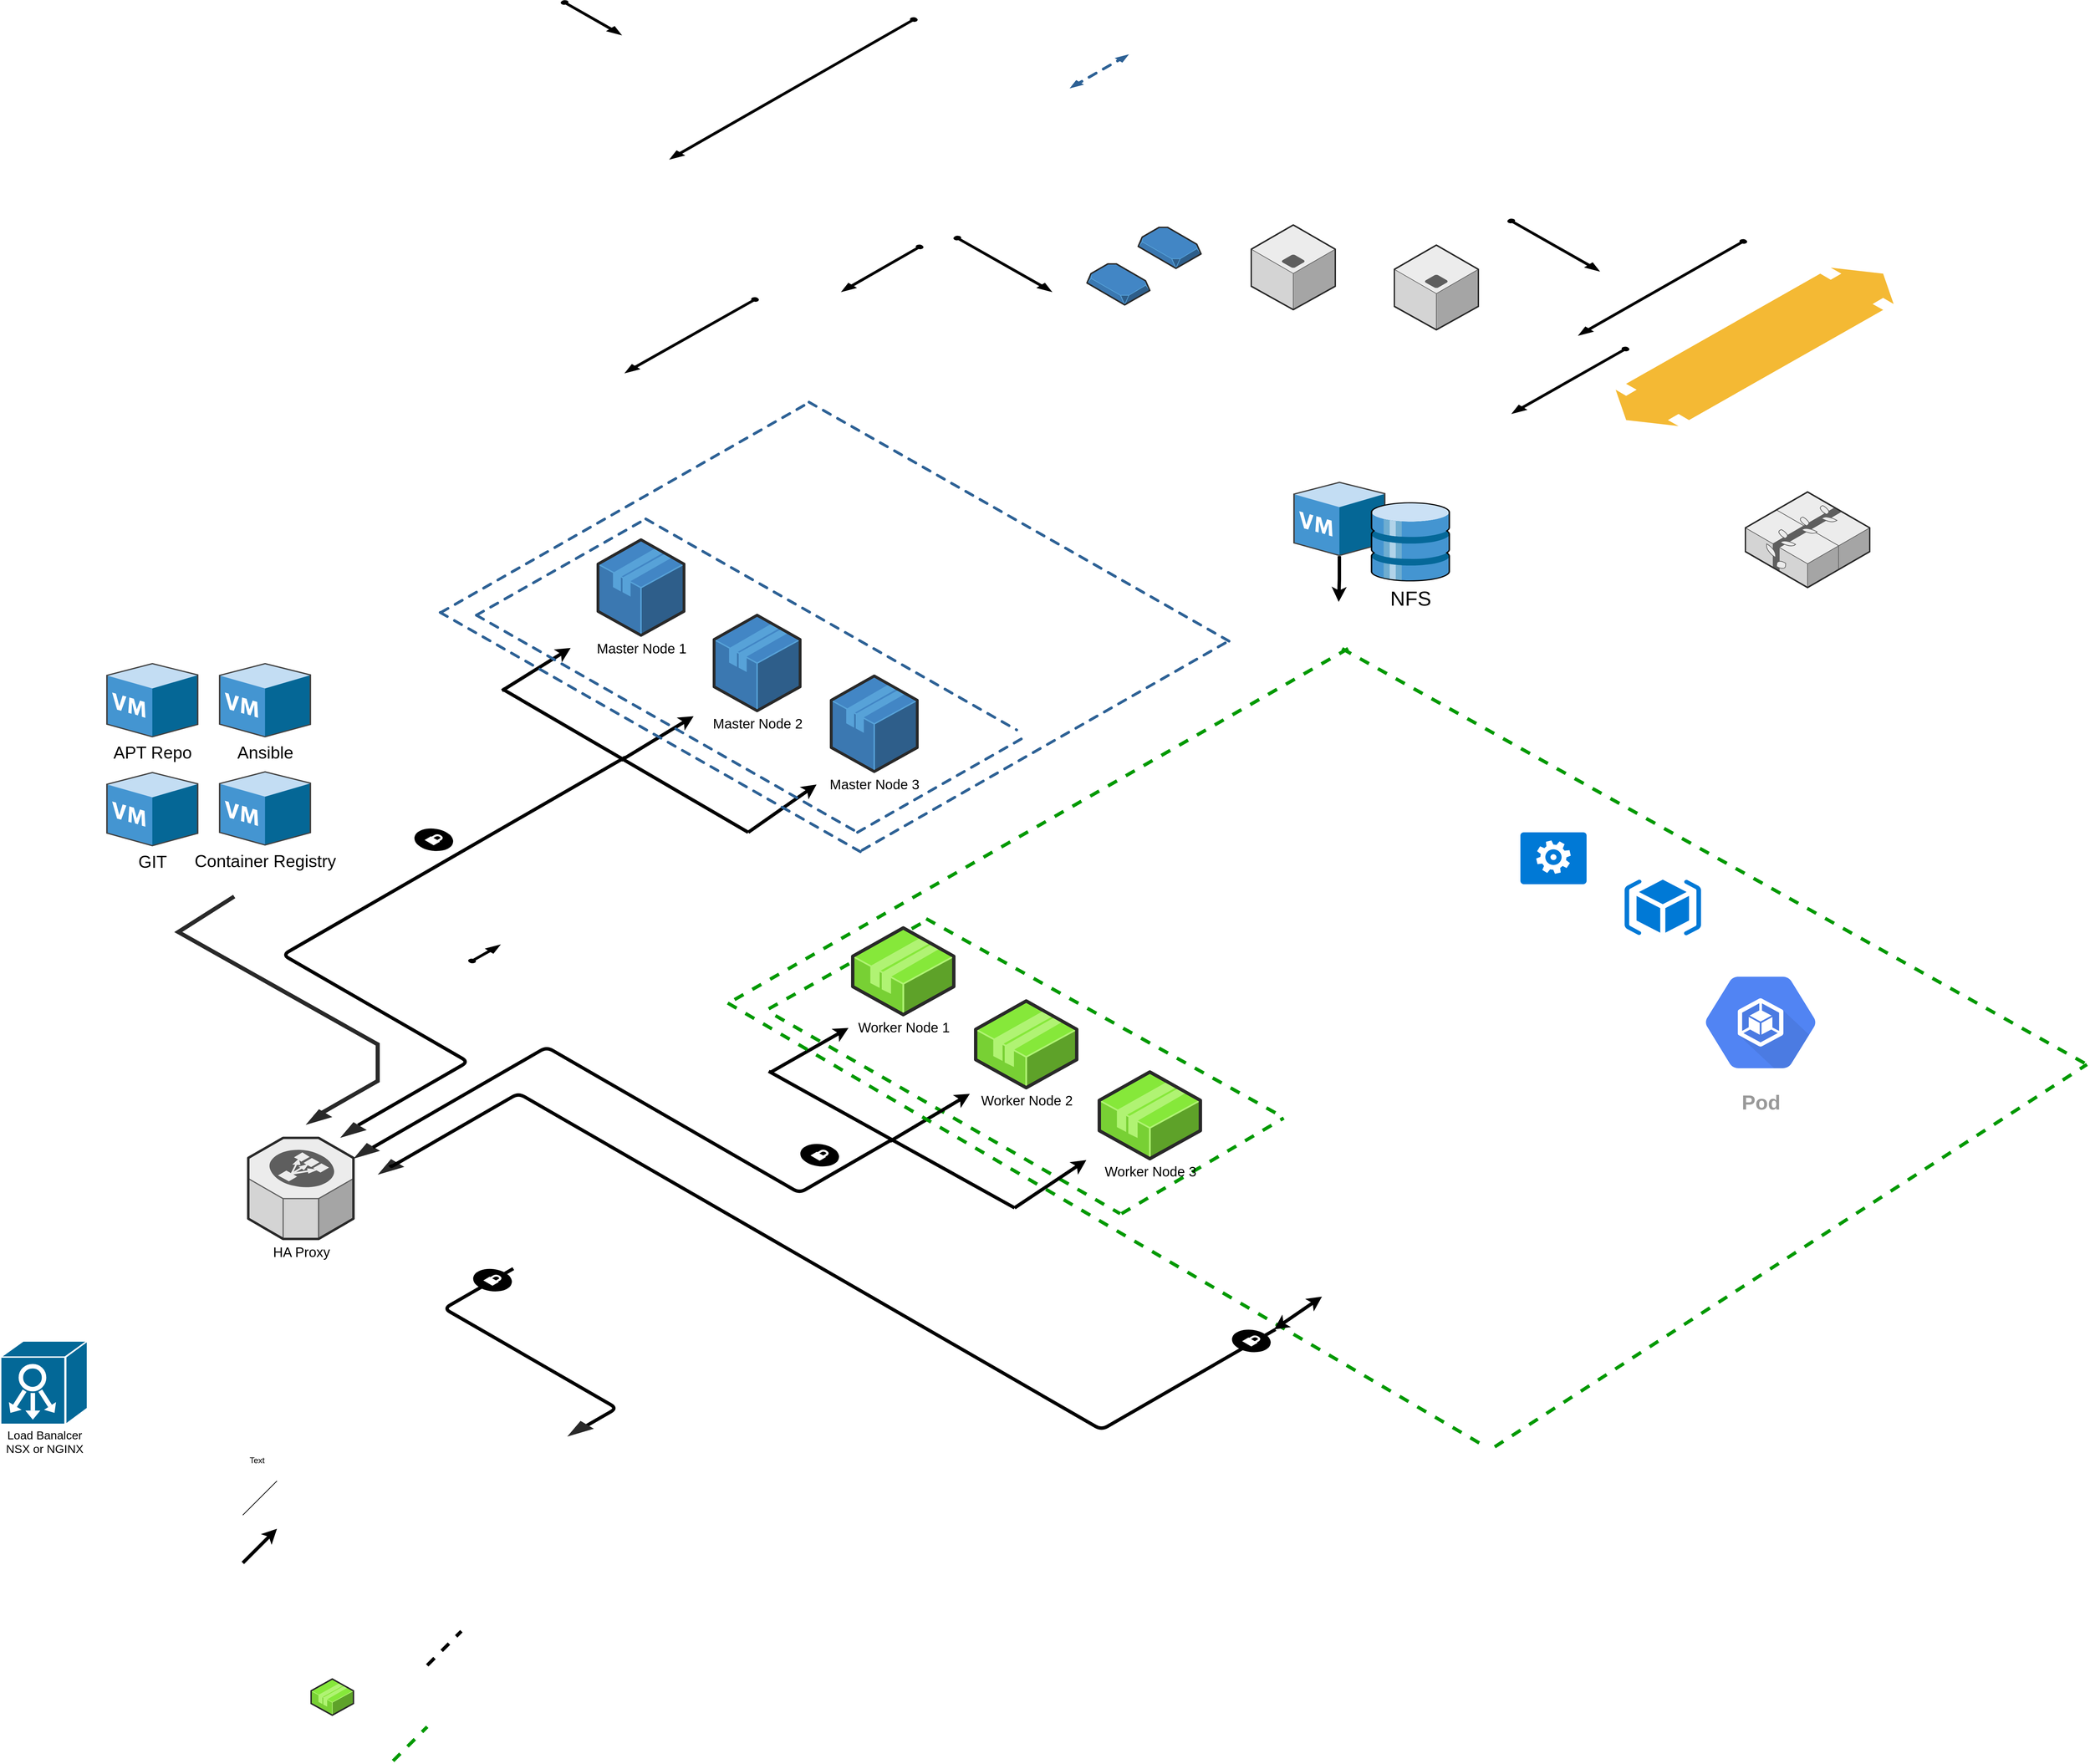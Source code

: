 <mxfile version="11.1.4" type="github"><diagram name="Page-1" id="aaaa8250-4180-3840-79b5-4cada1eebb92"><mxGraphModel dx="3049" dy="1971" grid="1" gridSize="10" guides="1" tooltips="1" connect="1" arrows="1" fold="1" page="1" pageScale="1" pageWidth="850" pageHeight="1100" background="#ffffff" math="0" shadow="0"><root><mxCell id="0"/><mxCell id="1" parent="0"/><mxCell id="d5ac148becb70bc-7" value="" style="verticalLabelPosition=bottom;html=1;verticalAlign=top;strokeWidth=1;dashed=0;shape=mxgraph.aws3d.flatDoubleEdge;fillColor=#000000;aspect=fixed;rounded=1;shadow=0;comic=0;fontFamily=Verdana;fontSize=12;fontColor=#000000;flipV=1;" parent="1" vertex="1"><mxGeometry x="2614.5" y="436" width="407" height="232" as="geometry"/></mxCell><mxCell id="1a8abee3a6cfdf20-3" value="" style="edgeStyle=isometricEdgeStyle;endArrow=none;html=1;labelBackgroundColor=none;strokeColor=#000000;strokeWidth=5;fontFamily=Verdana;fontSize=12;fontColor=#000000;exitX=0.672;exitY=0.801;exitDx=0;exitDy=0;exitPerimeter=0;" parent="1" edge="1" source="1a8abee3a6cfdf20-25"><mxGeometry width="50" height="100" relative="1" as="geometry"><mxPoint x="790" y="1670" as="sourcePoint"/><mxPoint x="1164.5" y="1153" as="targetPoint"/><Array as="points"><mxPoint x="816.5" y="1531"/></Array></mxGeometry></mxCell><mxCell id="1a8abee3a6cfdf20-6" value="HA Proxy" style="verticalLabelPosition=bottom;html=1;verticalAlign=top;strokeWidth=1;dashed=0;shape=mxgraph.aws3d.elasticLoadBalancing;fillColor=#ECECEC;strokeColor=#5E5E5E;aspect=fixed;rounded=1;shadow=0;comic=0;fontSize=20;fontColor=#000000;" parent="1" vertex="1"><mxGeometry x="612.5" y="1710.5" width="154" height="148" as="geometry"/></mxCell><mxCell id="1a8abee3a6cfdf20-14" value="" style="verticalLabelPosition=bottom;html=1;verticalAlign=top;strokeWidth=1;dashed=0;shape=mxgraph.aws3d.snapshot;fillColor=#4286c5;strokeColor=#57A2D8;aspect=fixed;rounded=1;shadow=0;comic=0;fontSize=12;fontColor=#000000;" parent="1" vertex="1"><mxGeometry x="1915.5" y="377" width="92" height="60" as="geometry"/></mxCell><mxCell id="1a8abee3a6cfdf20-17" value="" style="verticalLabelPosition=bottom;html=1;verticalAlign=top;strokeWidth=1;dashed=0;shape=mxgraph.aws3d.application_server;fillColor=#ECECEC;strokeColor=#5E5E5E;aspect=fixed;rounded=1;shadow=0;comic=0;fontSize=12;fontColor=#000000;" parent="1" vertex="1"><mxGeometry x="2290.5" y="403" width="123" height="124" as="geometry"/></mxCell><mxCell id="1a8abee3a6cfdf20-18" value="" style="verticalLabelPosition=bottom;html=1;verticalAlign=top;strokeWidth=1;dashed=0;shape=mxgraph.aws3d.application_server;fillColor=#ECECEC;strokeColor=#5E5E5E;aspect=fixed;rounded=1;shadow=0;comic=0;fontSize=12;fontColor=#000000;" parent="1" vertex="1"><mxGeometry x="2081" y="373.5" width="123" height="124" as="geometry"/></mxCell><mxCell id="1a8abee3a6cfdf20-19" value="" style="verticalLabelPosition=bottom;html=1;verticalAlign=top;strokeWidth=1;dashed=0;shape=mxgraph.aws3d.elasticBeanstalk;fillColor=#ECECEC;strokeColor=#5E5E5E;aspect=fixed;rounded=1;shadow=0;comic=0;fontSize=12;fontColor=#000000;" parent="1" vertex="1"><mxGeometry x="2804.5" y="764.5" width="182" height="140" as="geometry"/></mxCell><mxCell id="1a8abee3a6cfdf20-25" value="" style="verticalLabelPosition=bottom;html=1;verticalAlign=top;strokeWidth=1;dashed=0;shape=mxgraph.aws3d.arrowhead;aspect=fixed;rounded=1;shadow=0;comic=0;fillColor=none;fontFamily=Verdana;fontSize=12;fontColor=#000000;flipV=1;" parent="1" vertex="1"><mxGeometry x="747" y="1687.5" width="39" height="23" as="geometry"/></mxCell><mxCell id="1a8abee3a6cfdf20-27" value="" style="verticalLabelPosition=bottom;html=1;verticalAlign=top;strokeWidth=1;dashed=0;shape=mxgraph.aws3d.arrowhead;aspect=fixed;rounded=1;shadow=0;comic=0;fillColor=none;fontFamily=Verdana;fontSize=12;fontColor=#000000;flipV=1;" parent="1" vertex="1"><mxGeometry x="766.5" y="1718" width="39" height="23" as="geometry"/></mxCell><mxCell id="1a8abee3a6cfdf20-1" value="" style="verticalLabelPosition=bottom;html=1;verticalAlign=top;strokeWidth=1;dashed=0;shape=mxgraph.aws3d.secureConnection;fillColor=#000000;strokeColor=#ffffff;aspect=fixed;rounded=1;shadow=0;comic=0;fontSize=12;fontColor=#000000;" parent="1" vertex="1"><mxGeometry x="855.5" y="1257" width="57.0" height="34" as="geometry"/></mxCell><mxCell id="1a8abee3a6cfdf20-30" value="" style="verticalLabelPosition=bottom;html=1;verticalAlign=top;strokeWidth=1;dashed=0;shape=mxgraph.aws3d.dashedEdgeDouble;fillColor=#000000;aspect=fixed;rounded=1;shadow=0;comic=0;fontFamily=Verdana;fontSize=12;fontColor=#000000;flipV=1;" parent="1" vertex="1"><mxGeometry x="1815" y="123.5" width="87" height="50" as="geometry"/></mxCell><mxCell id="1a8abee3a6cfdf20-33" value="" style="verticalLabelPosition=bottom;html=1;verticalAlign=top;strokeWidth=1;dashed=0;shape=mxgraph.aws3d.arrowSE;fillColor=#000000;aspect=fixed;rounded=1;shadow=0;comic=0;fontFamily=Verdana;fontSize=12;fontColor=#000000;" parent="1" vertex="1"><mxGeometry x="1070.5" y="45" width="88" height="50" as="geometry"/></mxCell><mxCell id="1a8abee3a6cfdf20-34" value="" style="verticalLabelPosition=bottom;html=1;verticalAlign=top;strokeWidth=1;dashed=0;shape=mxgraph.aws3d.arrowSW;fillColor=#000000;aspect=fixed;rounded=1;shadow=0;comic=0;fontFamily=Verdana;fontSize=12;fontColor=#000000;" parent="1" vertex="1"><mxGeometry x="1230" y="70" width="362" height="207" as="geometry"/></mxCell><mxCell id="1a8abee3a6cfdf20-36" value="" style="verticalLabelPosition=bottom;html=1;verticalAlign=top;strokeWidth=1;dashed=0;shape=mxgraph.aws3d.arrowSW;fillColor=#000000;aspect=fixed;rounded=1;shadow=0;comic=0;fontFamily=Verdana;fontSize=12;fontColor=#000000;" parent="1" vertex="1"><mxGeometry x="1164.5" y="480" width="195" height="110" as="geometry"/></mxCell><mxCell id="1a8abee3a6cfdf20-37" value="" style="verticalLabelPosition=bottom;html=1;verticalAlign=top;strokeWidth=1;dashed=0;shape=mxgraph.aws3d.arrowSW;fillColor=#000000;aspect=fixed;rounded=1;shadow=0;comic=0;fontFamily=Verdana;fontSize=12;fontColor=#000000;" parent="1" vertex="1"><mxGeometry x="1481.5" y="403" width="119" height="68" as="geometry"/></mxCell><mxCell id="d5ac148becb70bc-1" value="" style="verticalLabelPosition=bottom;html=1;verticalAlign=top;strokeWidth=1;dashed=0;shape=mxgraph.aws3d.arrowSE;fillColor=#000000;aspect=fixed;rounded=1;shadow=0;comic=0;fontFamily=Verdana;fontSize=12;fontColor=#000000;" parent="1" vertex="1"><mxGeometry x="1645.5" y="390" width="143" height="81" as="geometry"/></mxCell><mxCell id="d5ac148becb70bc-2" value="" style="verticalLabelPosition=bottom;html=1;verticalAlign=top;strokeWidth=1;dashed=0;shape=mxgraph.aws3d.snapshot;fillColor=#4286c5;strokeColor=#57A2D8;aspect=fixed;rounded=1;shadow=0;comic=0;fontFamily=Verdana;fontSize=12;fontColor=#000000;" parent="1" vertex="1"><mxGeometry x="1840.5" y="430.5" width="92" height="60" as="geometry"/></mxCell><mxCell id="d5ac148becb70bc-4" value="" style="verticalLabelPosition=bottom;html=1;verticalAlign=top;strokeWidth=1;dashed=0;shape=mxgraph.aws3d.arrowSW;fillColor=#000000;aspect=fixed;rounded=1;shadow=0;comic=0;fontFamily=Verdana;fontSize=12;fontColor=#000000;" parent="1" vertex="1"><mxGeometry x="2463" y="552.5" width="171" height="97" as="geometry"/></mxCell><mxCell id="d5ac148becb70bc-5" value="" style="verticalLabelPosition=bottom;html=1;verticalAlign=top;strokeWidth=1;dashed=0;shape=mxgraph.aws3d.arrowSE;fillColor=#000000;aspect=fixed;rounded=1;shadow=0;comic=0;fontFamily=Verdana;fontSize=12;fontColor=#000000;" parent="1" vertex="1"><mxGeometry x="2456.5" y="365" width="134" height="76" as="geometry"/></mxCell><mxCell id="d5ac148becb70bc-6" value="" style="verticalLabelPosition=bottom;html=1;verticalAlign=top;strokeWidth=1;dashed=0;shape=mxgraph.aws3d.arrowSW;fillColor=#000000;aspect=fixed;rounded=1;shadow=0;comic=0;fontFamily=Verdana;fontSize=12;fontColor=#000000;" parent="1" vertex="1"><mxGeometry x="2560.5" y="395" width="246" height="140" as="geometry"/></mxCell><mxCell id="1a8abee3a6cfdf20-2" value="" style="verticalLabelPosition=bottom;html=1;verticalAlign=top;strokeWidth=1;dashed=0;shape=mxgraph.aws3d.secureConnection;fillColor=#000000;strokeColor=#ffffff;aspect=fixed;rounded=1;shadow=0;comic=0;fontSize=12;fontColor=#000000;" parent="1" vertex="1"><mxGeometry x="1420.5" y="1719" width="57.0" height="34" as="geometry"/></mxCell><mxCell id="d5ac148becb70bc-14" value="" style="edgeStyle=isometricEdgeStyle;endArrow=none;html=1;labelBackgroundColor=none;strokeColor=#000000;strokeWidth=5;fontFamily=Verdana;fontSize=12;fontColor=#000000;" parent="1" edge="1" source="d5ac148becb70bc-15"><mxGeometry width="50" height="100" relative="1" as="geometry"><mxPoint x="820" y="1750" as="sourcePoint"/><mxPoint x="2116.5" y="1991" as="targetPoint"/><Array as="points"><mxPoint x="1416.5" y="1881"/></Array></mxGeometry></mxCell><mxCell id="d5ac148becb70bc-16" value="" style="verticalLabelPosition=bottom;html=1;verticalAlign=top;strokeWidth=1;dashed=0;shape=mxgraph.aws3d.secureConnection;fillColor=#000000;strokeColor=#ffffff;aspect=fixed;rounded=1;shadow=0;comic=0;fontSize=12;fontColor=#000000;" parent="1" vertex="1"><mxGeometry x="2052.5" y="1991" width="57.0" height="34" as="geometry"/></mxCell><mxCell id="8CBqGaAJdBWSKszYxXb3-1" value="Load Banalcer&lt;br style=&quot;font-size: 17px;&quot;&gt;NSX or NGINX" style="shape=mxgraph.cisco.controllers_and_modules.system_controller;html=1;pointerEvents=1;dashed=0;fillColor=#036897;strokeColor=#ffffff;strokeWidth=2;verticalLabelPosition=bottom;verticalAlign=top;align=center;outlineConnect=0;fontSize=17;" parent="1" vertex="1"><mxGeometry x="250" y="2008" width="127" height="122" as="geometry"/></mxCell><mxCell id="O3UroVjefQQ_stjNYlc5-1" value="" style="edgeStyle=isometricEdgeStyle;endArrow=none;html=1;labelBackgroundColor=none;strokeColor=#000000;strokeWidth=5;fontFamily=Verdana;fontSize=12;fontColor=#000000;" edge="1" parent="1"><mxGeometry width="50" height="100" relative="1" as="geometry"><mxPoint x="1090.5" y="2142" as="sourcePoint"/><mxPoint x="1000.5" y="1902" as="targetPoint"/><Array as="points"><mxPoint x="1040.5" y="2042"/></Array></mxGeometry></mxCell><mxCell id="O3UroVjefQQ_stjNYlc5-2" value="" style="verticalLabelPosition=bottom;html=1;verticalAlign=top;strokeWidth=1;dashed=0;shape=mxgraph.aws3d.arrowhead;aspect=fixed;rounded=1;shadow=0;comic=0;fillColor=none;fontFamily=Verdana;fontSize=12;fontColor=#000000;flipV=1;" vertex="1" parent="1"><mxGeometry x="1079.5" y="2125" width="39" height="23" as="geometry"/></mxCell><mxCell id="O3UroVjefQQ_stjNYlc5-3" value="" style="verticalLabelPosition=bottom;html=1;verticalAlign=top;strokeWidth=1;dashed=0;shape=mxgraph.aws3d.secureConnection;fillColor=#000000;strokeColor=#ffffff;aspect=fixed;rounded=1;shadow=0;comic=0;fontSize=12;fontColor=#000000;" vertex="1" parent="1"><mxGeometry x="941.5" y="1902" width="57.0" height="34" as="geometry"/></mxCell><mxCell id="O3UroVjefQQ_stjNYlc5-5" value="" style="verticalLabelPosition=bottom;html=1;verticalAlign=top;strokeWidth=1;align=center;outlineConnect=0;dashed=0;outlineConnect=0;shape=mxgraph.aws3d.arrowSW;fillColor=#000000;aspect=fixed;rotation=180;" vertex="1" parent="1"><mxGeometry x="935" y="1428" width="46" height="26" as="geometry"/></mxCell><mxCell id="O3UroVjefQQ_stjNYlc5-6" value="Text" style="text;html=1;resizable=0;autosize=1;align=center;verticalAlign=middle;points=[];fillColor=none;strokeColor=none;rounded=0;" vertex="1" parent="1"><mxGeometry x="604.5" y="2173" width="40" height="20" as="geometry"/></mxCell><mxCell id="O3UroVjefQQ_stjNYlc5-7" value="" style="endArrow=none;html=1;fontSize=20;" edge="1" parent="1"><mxGeometry width="50" height="50" relative="1" as="geometry"><mxPoint x="604.5" y="2263" as="sourcePoint"/><mxPoint x="654.5" y="2213" as="targetPoint"/></mxGeometry></mxCell><mxCell id="O3UroVjefQQ_stjNYlc5-8" value="" style="endArrow=none;html=1;fontSize=20;strokeWidth=5;" edge="1" parent="1"><mxGeometry width="50" height="50" relative="1" as="geometry"><mxPoint x="1344.5" y="1263" as="sourcePoint"/><mxPoint x="984.5" y="1053" as="targetPoint"/></mxGeometry></mxCell><mxCell id="8CBqGaAJdBWSKszYxXb3-2" value="Master Node 1" style="verticalLabelPosition=bottom;html=1;verticalAlign=top;strokeWidth=1;align=center;outlineConnect=0;dashed=0;outlineConnect=0;shape=mxgraph.aws3d.application;fillColor=#4286c5;strokeColor=#57A2D8;aspect=fixed;fontSize=20;" parent="1" vertex="1"><mxGeometry x="1124.5" y="834.5" width="126" height="140" as="geometry"/></mxCell><mxCell id="O3UroVjefQQ_stjNYlc5-12" value="Master Node 2" style="verticalLabelPosition=bottom;html=1;verticalAlign=top;strokeWidth=1;align=center;outlineConnect=0;dashed=0;outlineConnect=0;shape=mxgraph.aws3d.application;fillColor=#4286c5;strokeColor=#57A2D8;aspect=fixed;fontSize=20;" vertex="1" parent="1"><mxGeometry x="1294.5" y="945" width="126" height="140" as="geometry"/></mxCell><mxCell id="O3UroVjefQQ_stjNYlc5-13" value="Master Node 3" style="verticalLabelPosition=bottom;html=1;verticalAlign=top;strokeWidth=1;align=center;outlineConnect=0;dashed=0;outlineConnect=0;shape=mxgraph.aws3d.application;fillColor=#4286c5;strokeColor=#57A2D8;aspect=fixed;fontSize=20;" vertex="1" parent="1"><mxGeometry x="1466" y="1034" width="126" height="140" as="geometry"/></mxCell><mxCell id="O3UroVjefQQ_stjNYlc5-14" value="" style="endArrow=classic;html=1;strokeWidth=5;fontSize=20;" edge="1" parent="1"><mxGeometry width="50" height="50" relative="1" as="geometry"><mxPoint x="604.5" y="2333" as="sourcePoint"/><mxPoint x="654.5" y="2283" as="targetPoint"/></mxGeometry></mxCell><mxCell id="O3UroVjefQQ_stjNYlc5-15" value="" style="endArrow=classic;html=1;strokeWidth=5;fontSize=20;" edge="1" parent="1"><mxGeometry width="50" height="50" relative="1" as="geometry"><mxPoint x="1344.5" y="1263" as="sourcePoint"/><mxPoint x="1444.5" y="1193" as="targetPoint"/></mxGeometry></mxCell><mxCell id="O3UroVjefQQ_stjNYlc5-16" value="" style="endArrow=classic;html=1;strokeWidth=5;fontSize=20;" edge="1" parent="1"><mxGeometry width="50" height="50" relative="1" as="geometry"><mxPoint x="1158.5" y="1157.5" as="sourcePoint"/><mxPoint x="1264.5" y="1093" as="targetPoint"/></mxGeometry></mxCell><mxCell id="O3UroVjefQQ_stjNYlc5-17" value="" style="endArrow=classic;html=1;strokeWidth=5;fontSize=20;" edge="1" parent="1"><mxGeometry width="50" height="50" relative="1" as="geometry"><mxPoint x="984" y="1055.5" as="sourcePoint"/><mxPoint x="1084.5" y="993" as="targetPoint"/></mxGeometry></mxCell><mxCell id="O3UroVjefQQ_stjNYlc5-18" value="" style="endArrow=none;html=1;fontSize=20;strokeWidth=5;" edge="1" parent="1"><mxGeometry width="50" height="50" relative="1" as="geometry"><mxPoint x="1734.5" y="1813" as="sourcePoint"/><mxPoint x="1374.5" y="1613" as="targetPoint"/></mxGeometry></mxCell><mxCell id="O3UroVjefQQ_stjNYlc5-30" value="" style="endArrow=none;dashed=1;html=1;strokeWidth=5;fontSize=20;" edge="1" parent="1"><mxGeometry width="50" height="50" relative="1" as="geometry"><mxPoint x="874.5" y="2483" as="sourcePoint"/><mxPoint x="924.5" y="2433" as="targetPoint"/></mxGeometry></mxCell><mxCell id="O3UroVjefQQ_stjNYlc5-35" value="" style="group" vertex="1" connectable="0" parent="1"><mxGeometry x="1374.5" y="1389.5" width="754" height="432" as="geometry"/></mxCell><mxCell id="O3UroVjefQQ_stjNYlc5-31" value="" style="endArrow=none;dashed=1;html=1;strokeWidth=5;fontSize=20;strokeColor=#009900;" edge="1" parent="O3UroVjefQQ_stjNYlc5-35"><mxGeometry width="50" height="50" relative="1" as="geometry"><mxPoint y="132" as="sourcePoint"/><mxPoint x="235.501" as="targetPoint"/></mxGeometry></mxCell><mxCell id="O3UroVjefQQ_stjNYlc5-32" value="" style="endArrow=none;dashed=1;html=1;strokeWidth=5;fontSize=20;strokeColor=#009900;" edge="1" parent="O3UroVjefQQ_stjNYlc5-35"><mxGeometry width="50" height="50" relative="1" as="geometry"><mxPoint x="9.895" y="142" as="sourcePoint"/><mxPoint x="514.541" y="432" as="targetPoint"/></mxGeometry></mxCell><mxCell id="O3UroVjefQQ_stjNYlc5-33" value="" style="endArrow=none;dashed=1;html=1;strokeWidth=5;fontSize=20;strokeColor=#009900;" edge="1" parent="O3UroVjefQQ_stjNYlc5-35"><mxGeometry width="50" height="50" relative="1" as="geometry"><mxPoint x="230.554" as="sourcePoint"/><mxPoint x="752.021" y="290" as="targetPoint"/></mxGeometry></mxCell><mxCell id="O3UroVjefQQ_stjNYlc5-34" value="" style="endArrow=none;dashed=1;html=1;strokeWidth=5;fontSize=20;strokeColor=#009900;" edge="1" parent="O3UroVjefQQ_stjNYlc5-35"><mxGeometry width="50" height="50" relative="1" as="geometry"><mxPoint x="516.52" y="432" as="sourcePoint"/><mxPoint x="754" y="292" as="targetPoint"/></mxGeometry></mxCell><mxCell id="O3UroVjefQQ_stjNYlc5-21" value="" style="endArrow=classic;html=1;strokeWidth=5;fontSize=20;" edge="1" parent="O3UroVjefQQ_stjNYlc5-35"><mxGeometry width="50" height="50" relative="1" as="geometry"><mxPoint x="3.5" y="224.5" as="sourcePoint"/><mxPoint x="116.798" y="160" as="targetPoint"/></mxGeometry></mxCell><mxCell id="O3UroVjefQQ_stjNYlc5-20" value="" style="endArrow=classic;html=1;strokeWidth=5;fontSize=20;" edge="1" parent="O3UroVjefQQ_stjNYlc5-35"><mxGeometry width="50" height="50" relative="1" as="geometry"><mxPoint x="177.647" y="326.0" as="sourcePoint"/><mxPoint x="294.408" y="256.5" as="targetPoint"/></mxGeometry></mxCell><mxCell id="1a8abee3a6cfdf20-5" value="" style="edgeStyle=isometricEdgeStyle;endArrow=none;html=1;labelBackgroundColor=none;strokeColor=#000000;strokeWidth=5;fontFamily=Verdana;fontSize=12;fontColor=#000000;exitX=0.731;exitY=0.721;exitDx=0;exitDy=0;exitPerimeter=0;" parent="O3UroVjefQQ_stjNYlc5-35" edge="1" source="1a8abee3a6cfdf20-27"><mxGeometry width="50" height="100" relative="1" as="geometry"><mxPoint x="-514.5" y="300.5" as="sourcePoint"/><mxPoint x="179.594" y="324" as="targetPoint"/><Array as="points"><mxPoint x="-144.962" y="292"/></Array></mxGeometry></mxCell><mxCell id="O3UroVjefQQ_stjNYlc5-19" value="" style="endArrow=classic;html=1;strokeWidth=5;fontSize=20;" edge="1" parent="O3UroVjefQQ_stjNYlc5-35"><mxGeometry width="50" height="50" relative="1" as="geometry"><mxPoint x="360" y="423.5" as="sourcePoint"/><mxPoint x="465" y="353.5" as="targetPoint"/></mxGeometry></mxCell><mxCell id="O3UroVjefQQ_stjNYlc5-28" value="Worker Node 1" style="verticalLabelPosition=bottom;html=1;verticalAlign=top;strokeWidth=1;align=center;outlineConnect=0;dashed=0;outlineConnect=0;shape=mxgraph.aws3d.application2;fillColor=#86E83A;strokeColor=#B0F373;aspect=fixed;fontSize=20;" vertex="1" parent="O3UroVjefQQ_stjNYlc5-35"><mxGeometry x="123" y="13.5" width="148" height="127" as="geometry"/></mxCell><mxCell id="O3UroVjefQQ_stjNYlc5-37" value="Worker Node 2" style="verticalLabelPosition=bottom;html=1;verticalAlign=top;strokeWidth=1;align=center;outlineConnect=0;dashed=0;outlineConnect=0;shape=mxgraph.aws3d.application2;fillColor=#86E83A;strokeColor=#B0F373;aspect=fixed;fontSize=20;" vertex="1" parent="O3UroVjefQQ_stjNYlc5-35"><mxGeometry x="303" y="120.5" width="148" height="127" as="geometry"/></mxCell><mxCell id="O3UroVjefQQ_stjNYlc5-38" value="Worker Node 3" style="verticalLabelPosition=bottom;html=1;verticalAlign=top;strokeWidth=1;align=center;outlineConnect=0;dashed=0;outlineConnect=0;shape=mxgraph.aws3d.application2;fillColor=#86E83A;strokeColor=#B0F373;aspect=fixed;fontSize=20;" vertex="1" parent="O3UroVjefQQ_stjNYlc5-35"><mxGeometry x="484" y="224.5" width="148" height="127" as="geometry"/></mxCell><mxCell id="O3UroVjefQQ_stjNYlc5-44" value="" style="endArrow=none;dashed=1;html=1;strokeWidth=5;fontSize=20;strokeColor=#009900;" edge="1" parent="O3UroVjefQQ_stjNYlc5-35"><mxGeometry width="50" height="50" relative="1" as="geometry"><mxPoint x="-60" y="123.5" as="sourcePoint"/><mxPoint x="1050" y="773.5" as="targetPoint"/></mxGeometry></mxCell><mxCell id="O3UroVjefQQ_stjNYlc5-36" value="" style="verticalLabelPosition=bottom;html=1;verticalAlign=top;strokeWidth=1;align=center;outlineConnect=0;dashed=0;outlineConnect=0;shape=mxgraph.aws3d.application2;fillColor=#86E83A;strokeColor=#B0F373;aspect=fixed;fontSize=20;" vertex="1" parent="1"><mxGeometry x="704.5" y="2503" width="62" height="53" as="geometry"/></mxCell><mxCell id="O3UroVjefQQ_stjNYlc5-42" value="" style="endArrow=none;dashed=1;html=1;strokeColor=#009900;strokeWidth=5;fontSize=20;" edge="1" parent="1"><mxGeometry width="50" height="50" relative="1" as="geometry"><mxPoint x="824.5" y="2623" as="sourcePoint"/><mxPoint x="874.5" y="2573" as="targetPoint"/></mxGeometry></mxCell><mxCell id="O3UroVjefQQ_stjNYlc5-43" value="" style="endArrow=none;dashed=1;html=1;strokeColor=#009900;strokeWidth=5;fontSize=20;" edge="1" parent="1"><mxGeometry width="50" height="50" relative="1" as="geometry"><mxPoint x="1324.5" y="1508" as="sourcePoint"/><mxPoint x="2224.5" y="993" as="targetPoint"/></mxGeometry></mxCell><mxCell id="O3UroVjefQQ_stjNYlc5-45" value="" style="endArrow=none;dashed=1;html=1;strokeColor=#009900;strokeWidth=5;fontSize=20;" edge="1" parent="1"><mxGeometry width="50" height="50" relative="1" as="geometry"><mxPoint x="2437.5" y="2163" as="sourcePoint"/><mxPoint x="3304.5" y="1603" as="targetPoint"/></mxGeometry></mxCell><mxCell id="O3UroVjefQQ_stjNYlc5-46" value="" style="endArrow=none;dashed=1;html=1;strokeWidth=5;fontSize=20;strokeColor=#009900;" edge="1" parent="1"><mxGeometry width="50" height="50" relative="1" as="geometry"><mxPoint x="2214" y="994" as="sourcePoint"/><mxPoint x="3304.5" y="1603" as="targetPoint"/></mxGeometry></mxCell><mxCell id="d5ac148becb70bc-8" value="" style="verticalLabelPosition=bottom;html=1;verticalAlign=top;strokeWidth=1;dashed=0;shape=mxgraph.aws3d.dashedArrowlessEdge;fillColor=#000000;aspect=fixed;rounded=1;shadow=0;comic=0;fontFamily=Verdana;fontSize=12;fontColor=#000000;" parent="1" vertex="1"><mxGeometry x="1194.5" y="804" width="543" height="309" as="geometry"/></mxCell><mxCell id="d5ac148becb70bc-9" value="" style="verticalLabelPosition=bottom;html=1;verticalAlign=top;strokeWidth=1;dashed=0;shape=mxgraph.aws3d.dashedArrowlessEdge;fillColor=#000000;aspect=fixed;rounded=1;shadow=0;comic=0;fontFamily=Verdana;fontSize=12;fontColor=#000000;" parent="1" vertex="1"><mxGeometry x="946.5" y="945" width="558" height="318" as="geometry"/></mxCell><mxCell id="d5ac148becb70bc-10" value="" style="verticalLabelPosition=bottom;html=1;verticalAlign=top;strokeWidth=1;dashed=0;shape=mxgraph.aws3d.dashedArrowlessEdge;fillColor=#000000;aspect=fixed;rounded=1;shadow=0;comic=0;fontFamily=Verdana;fontSize=12;fontColor=#000000;flipV=1;" parent="1" vertex="1"><mxGeometry x="946.5" y="804" width="248" height="141" as="geometry"/></mxCell><mxCell id="d5ac148becb70bc-12" value="" style="verticalLabelPosition=bottom;html=1;verticalAlign=top;strokeWidth=1;dashed=0;shape=mxgraph.aws3d.dashedArrowlessEdge;fillColor=#000000;aspect=fixed;rounded=1;shadow=0;comic=0;fontFamily=Verdana;fontSize=12;fontColor=#000000;flipV=1;" parent="1" vertex="1"><mxGeometry x="1504.5" y="1121" width="249" height="142" as="geometry"/></mxCell><mxCell id="O3UroVjefQQ_stjNYlc5-47" value="" style="verticalLabelPosition=bottom;html=1;verticalAlign=top;strokeWidth=1;dashed=0;shape=mxgraph.aws3d.dashedArrowlessEdge;fillColor=#000000;aspect=fixed;rounded=1;shadow=0;comic=0;fontFamily=Verdana;fontSize=12;fontColor=#000000;flipV=1;" vertex="1" parent="1"><mxGeometry x="894.5" y="633" width="540" height="308" as="geometry"/></mxCell><mxCell id="O3UroVjefQQ_stjNYlc5-48" value="" style="verticalLabelPosition=bottom;html=1;verticalAlign=top;strokeWidth=1;dashed=0;shape=mxgraph.aws3d.dashedArrowlessEdge;fillColor=#000000;aspect=fixed;rounded=1;shadow=0;comic=0;fontFamily=Verdana;fontSize=12;fontColor=#000000;" vertex="1" parent="1"><mxGeometry x="893.5" y="941" width="618" height="352" as="geometry"/></mxCell><mxCell id="O3UroVjefQQ_stjNYlc5-49" value="" style="verticalLabelPosition=bottom;html=1;verticalAlign=top;strokeWidth=1;dashed=0;shape=mxgraph.aws3d.dashedArrowlessEdge;fillColor=#000000;aspect=fixed;rounded=1;shadow=0;comic=0;fontFamily=Verdana;fontSize=12;fontColor=#000000;" vertex="1" parent="1"><mxGeometry x="1433.5" y="633" width="615" height="350" as="geometry"/></mxCell><mxCell id="O3UroVjefQQ_stjNYlc5-50" value="" style="verticalLabelPosition=bottom;html=1;verticalAlign=top;strokeWidth=1;dashed=0;shape=mxgraph.aws3d.dashedArrowlessEdge;fillColor=#000000;aspect=fixed;rounded=1;shadow=0;comic=0;fontFamily=Verdana;fontSize=12;fontColor=#000000;flipV=1;" vertex="1" parent="1"><mxGeometry x="1511.5" y="983" width="536" height="306" as="geometry"/></mxCell><mxCell id="O3UroVjefQQ_stjNYlc5-51" value="" style="endArrow=classic;startArrow=classic;html=1;strokeColor=#000000;strokeWidth=5;fontSize=20;" edge="1" parent="1"><mxGeometry width="50" height="50" relative="1" as="geometry"><mxPoint x="2114.5" y="1991" as="sourcePoint"/><mxPoint x="2184.5" y="1943" as="targetPoint"/></mxGeometry></mxCell><mxCell id="O3UroVjefQQ_stjNYlc5-59" value="APT Repo" style="shadow=0;dashed=0;html=1;labelPosition=center;verticalLabelPosition=bottom;verticalAlign=top;align=center;outlineConnect=0;shape=mxgraph.veeam.3d.virtual_machine;strokeColor=#0000FF;fontSize=25;" vertex="1" parent="1"><mxGeometry x="404.5" y="1015" width="135" height="109" as="geometry"/></mxCell><mxCell id="O3UroVjefQQ_stjNYlc5-60" value="Ansible" style="shadow=0;dashed=0;html=1;labelPosition=center;verticalLabelPosition=bottom;verticalAlign=top;align=center;outlineConnect=0;shape=mxgraph.veeam.3d.virtual_machine;strokeColor=#0000FF;fontSize=25;" vertex="1" parent="1"><mxGeometry x="569.5" y="1015" width="135" height="109" as="geometry"/></mxCell><mxCell id="O3UroVjefQQ_stjNYlc5-61" value="Container Registry" style="shadow=0;dashed=0;html=1;labelPosition=center;verticalLabelPosition=bottom;verticalAlign=top;align=center;outlineConnect=0;shape=mxgraph.veeam.3d.virtual_machine;strokeColor=#0000FF;fontSize=25;" vertex="1" parent="1"><mxGeometry x="569.5" y="1173.5" width="135" height="109" as="geometry"/></mxCell><mxCell id="O3UroVjefQQ_stjNYlc5-63" value="GIT" style="shadow=0;dashed=0;html=1;labelPosition=center;verticalLabelPosition=bottom;verticalAlign=top;align=center;outlineConnect=0;shape=mxgraph.veeam.3d.virtual_machine;strokeColor=#0000FF;fontSize=25;" vertex="1" parent="1"><mxGeometry x="404.5" y="1174.5" width="135" height="109" as="geometry"/></mxCell><mxCell id="O3UroVjefQQ_stjNYlc5-70" value="" style="edgeStyle=orthogonalEdgeStyle;rounded=0;orthogonalLoop=1;jettySize=auto;html=1;strokeColor=#000000;strokeWidth=5;fontSize=25;" edge="1" parent="1" source="O3UroVjefQQ_stjNYlc5-65"><mxGeometry relative="1" as="geometry"><mxPoint x="2209" y="925.5" as="targetPoint"/></mxGeometry></mxCell><mxCell id="O3UroVjefQQ_stjNYlc5-65" value="" style="shadow=0;dashed=0;html=1;labelPosition=center;verticalLabelPosition=bottom;verticalAlign=top;align=center;outlineConnect=0;shape=mxgraph.veeam.3d.virtual_machine;strokeColor=#0000FF;fontSize=25;" vertex="1" parent="1"><mxGeometry x="2142.5" y="749.5" width="135" height="109" as="geometry"/></mxCell><mxCell id="O3UroVjefQQ_stjNYlc5-66" value="NFS" style="shadow=0;dashed=0;html=1;labelPosition=center;verticalLabelPosition=bottom;verticalAlign=top;align=center;outlineConnect=0;shape=mxgraph.veeam.3d.full_datastore;strokeColor=#0000FF;fontSize=30;" vertex="1" parent="1"><mxGeometry x="2256" y="779.5" width="116" height="116" as="geometry"/></mxCell><mxCell id="O3UroVjefQQ_stjNYlc5-73" value="" style="verticalLabelPosition=bottom;html=1;verticalAlign=top;strokeWidth=1;align=center;outlineConnect=0;dashed=0;outlineConnect=0;shape=mxgraph.aws3d.edge;aspect=fixed;fontSize=30;" vertex="1" parent="1"><mxGeometry x="510" y="1357" width="292" height="323" as="geometry"/></mxCell><mxCell id="O3UroVjefQQ_stjNYlc5-79" value="" style="verticalLabelPosition=bottom;html=1;verticalAlign=top;strokeWidth=1;dashed=0;shape=mxgraph.aws3d.arrowhead;aspect=fixed;rounded=1;shadow=0;comic=0;fillColor=none;fontFamily=Verdana;fontSize=12;fontColor=#000000;flipV=1;" vertex="1" parent="1"><mxGeometry x="696.5" y="1668.5" width="39" height="23" as="geometry"/></mxCell><mxCell id="d5ac148becb70bc-15" value="" style="verticalLabelPosition=bottom;html=1;verticalAlign=top;strokeWidth=1;dashed=0;shape=mxgraph.aws3d.arrowhead;aspect=fixed;rounded=1;shadow=0;comic=0;fillColor=none;fontFamily=Verdana;fontSize=12;fontColor=#000000;flipV=1;" parent="1" vertex="1"><mxGeometry x="802" y="1741.5" width="39" height="23" as="geometry"/></mxCell><mxCell id="O3UroVjefQQ_stjNYlc5-80" value="" style="edgeStyle=isometricEdgeStyle;endArrow=none;html=1;labelBackgroundColor=none;strokeColor=#000000;strokeWidth=5;fontFamily=Verdana;fontSize=12;fontColor=#000000;" edge="1" parent="1" target="d5ac148becb70bc-15"><mxGeometry width="50" height="100" relative="1" as="geometry"><mxPoint x="820" y="1750" as="sourcePoint"/><mxPoint x="2116.5" y="1991.0" as="targetPoint"/><Array as="points"/></mxGeometry></mxCell><mxCell id="O3UroVjefQQ_stjNYlc5-82" value="" style="shadow=0;dashed=0;html=1;strokeColor=none;fillColor=#0079D6;labelPosition=center;verticalLabelPosition=bottom;verticalAlign=top;align=center;shape=mxgraph.azure.worker_role;pointerEvents=1;fontSize=30;" vertex="1" parent="1"><mxGeometry x="2475" y="1263" width="97" height="76" as="geometry"/></mxCell><mxCell id="O3UroVjefQQ_stjNYlc5-83" value="" style="shadow=0;dashed=0;html=1;strokeColor=none;labelPosition=center;verticalLabelPosition=bottom;verticalAlign=top;align=center;shape=mxgraph.mscae.cloud.resource_group;fillColor=#0079D6;pointerEvents=1;fontSize=30;" vertex="1" parent="1"><mxGeometry x="2627.5" y="1332" width="112" height="82" as="geometry"/></mxCell><mxCell id="O3UroVjefQQ_stjNYlc5-93" value="Pod" style="html=1;fillColor=#5184F3;strokeColor=none;verticalAlign=top;labelPosition=center;verticalLabelPosition=bottom;align=center;spacingTop=-6;fontSize=30;fontStyle=1;fontColor=#999999;shape=mxgraph.gcp2.hexIcon;prIcon=container_engine" vertex="1" parent="1"><mxGeometry x="2704" y="1443" width="246" height="197" as="geometry"/></mxCell></root></mxGraphModel></diagram></mxfile>